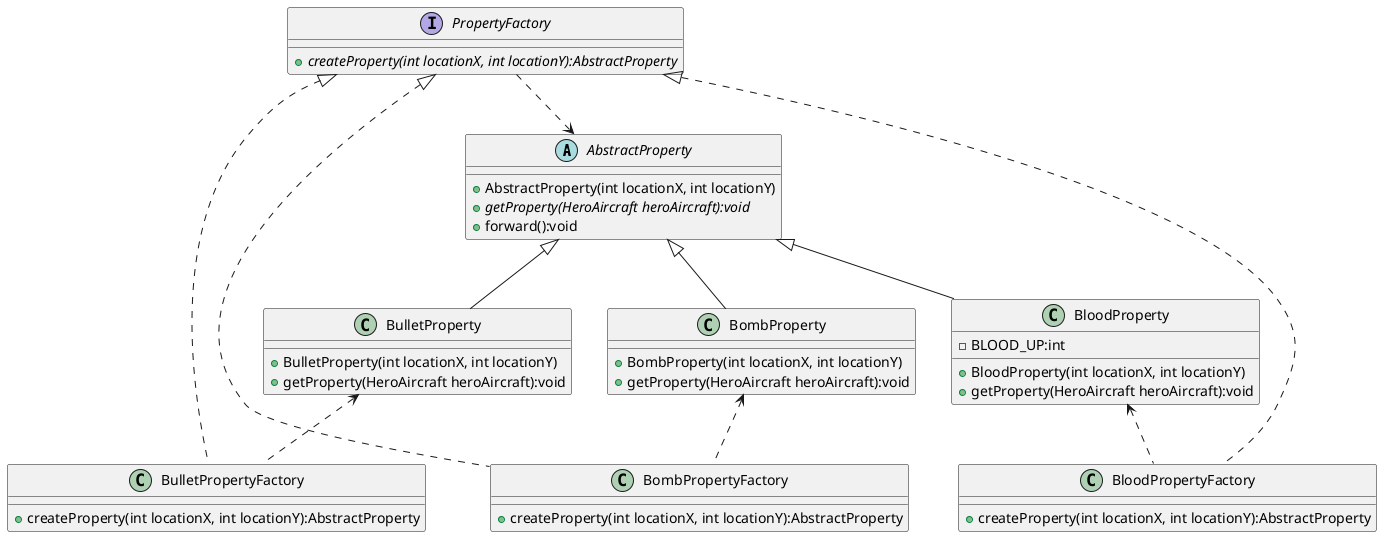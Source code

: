 @startuml
abstract class AbstractProperty{
+ AbstractProperty(int locationX, int locationY)
+ {abstract} getProperty(HeroAircraft heroAircraft):void
+ forward():void
}
class BulletProperty {
+ BulletProperty(int locationX, int locationY)
+ getProperty(HeroAircraft heroAircraft):void
}
class BloodProperty {
- BLOOD_UP:int
+ BloodProperty(int locationX, int locationY)
+ getProperty(HeroAircraft heroAircraft):void
}
class BombProperty {
+ BombProperty(int locationX, int locationY)
+ getProperty(HeroAircraft heroAircraft):void
}

Interface PropertyFactory{
+ {abstract} createProperty(int locationX, int locationY):AbstractProperty
}
class BloodPropertyFactory{
+ createProperty(int locationX, int locationY):AbstractProperty
}
class BombPropertyFactory{
+ createProperty(int locationX, int locationY):AbstractProperty
}
class BulletPropertyFactory{
+ createProperty(int locationX, int locationY):AbstractProperty
}
PropertyFactory <|.. BloodPropertyFactory
PropertyFactory <|.. BombPropertyFactory
PropertyFactory <|.. BulletPropertyFactory

AbstractProperty <|-- BloodProperty
AbstractProperty <|-- BombProperty
AbstractProperty <|-- BulletProperty

BloodProperty <..  BloodPropertyFactory
BombProperty <..   BombPropertyFactory
BulletProperty <.. BulletPropertyFactory

PropertyFactory ..> AbstractProperty


@enduml